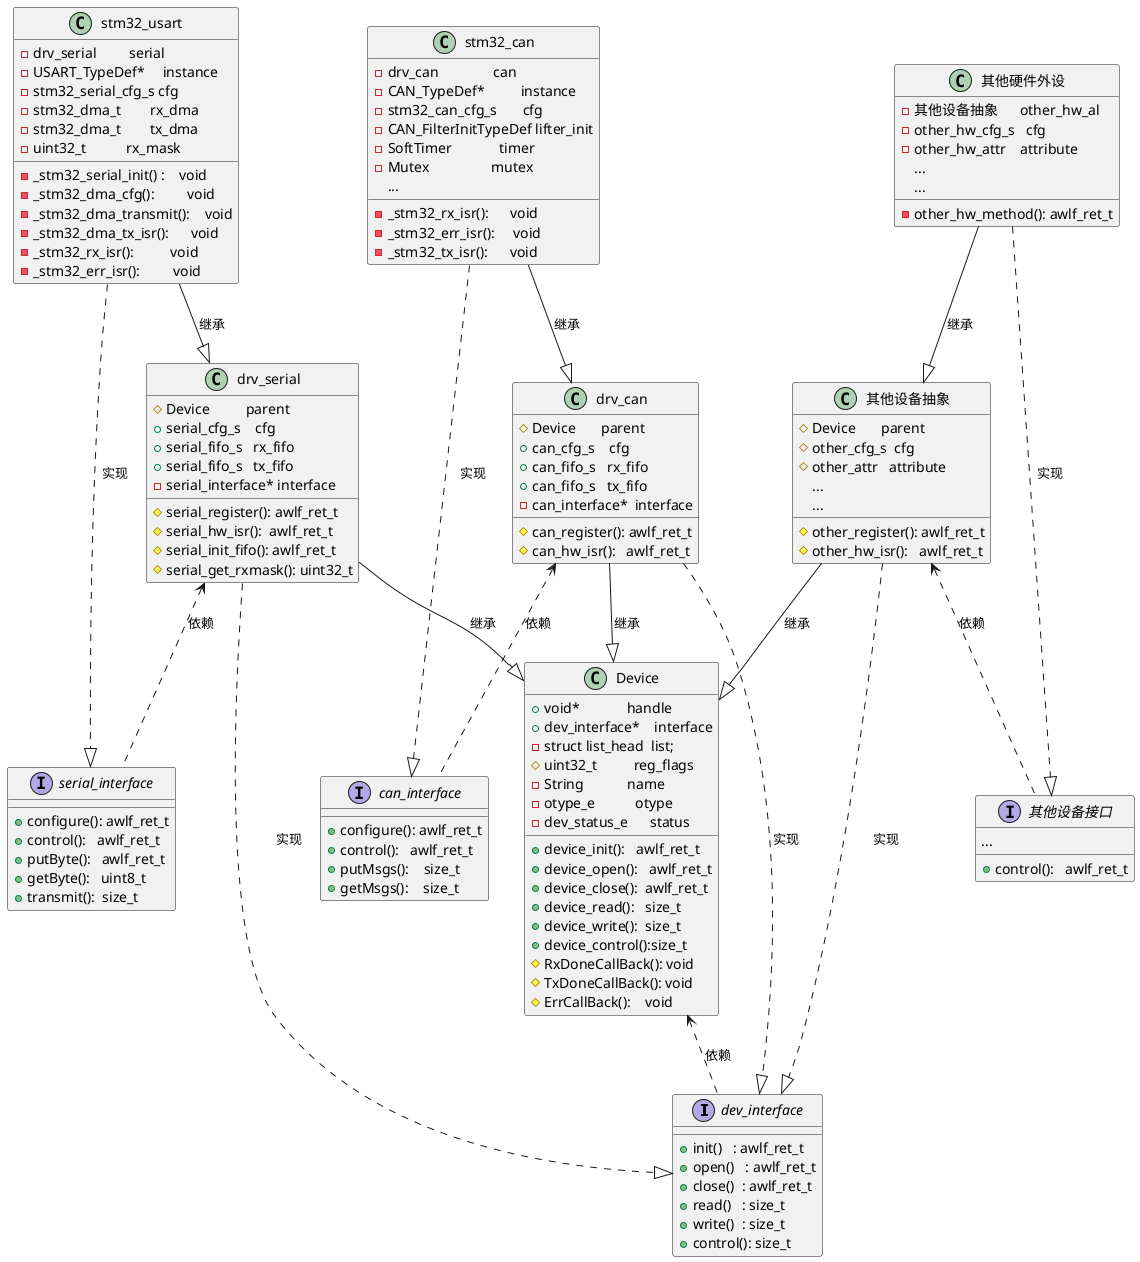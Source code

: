 @startuml newframe
' skinparam classAttributeIconSize 0

interface dev_interface {
    + init()   : awlf_ret_t
    + open()   : awlf_ret_t
    + close()  : awlf_ret_t
    + read()   : size_t
    + write()  : size_t
    + control(): size_t
}

' 设备基类 '
class Device {
    + void*             handle
    + dev_interface*    interface
    - struct list_head  list;
    # uint32_t          reg_flags
    - String            name
    - otype_e           otype
    - dev_status_e      status

    ' Function
    + device_init():   awlf_ret_t
    + device_open():   awlf_ret_t
    + device_close():  awlf_ret_t
    + device_read():   size_t
    + device_write():  size_t
    + device_control():size_t
    ' CallBack
    # RxDoneCallBack(): void
    # TxDoneCallBack(): void
    # ErrCallBack():    void
}
Device <.. dev_interface : 依赖
' Device end '

' 串口类 '
interface serial_interface {
    + configure(): awlf_ret_t
    + control():   awlf_ret_t
    + putByte():   awlf_ret_t
    + getByte():   uint8_t
    + transmit():  size_t
}

class drv_serial {
    # Device          parent
    + serial_cfg_s    cfg
    + serial_fifo_s   rx_fifo
    + serial_fifo_s   tx_fifo
    - serial_interface* interface
    # serial_register(): awlf_ret_t
    # serial_hw_isr():  awlf_ret_t
    # serial_init_fifo(): awlf_ret_t
    # serial_get_rxmask(): uint32_t
}

class stm32_usart {
    - drv_serial         serial
    - USART_TypeDef*     instance
    - stm32_serial_cfg_s cfg
    - stm32_dma_t        rx_dma
    - stm32_dma_t        tx_dma
    - uint32_t           rx_mask
    ' FUNC
    - _stm32_serial_init() :    void
    - _stm32_dma_cfg():         void
    - _stm32_dma_transmit():    void
    - _stm32_dma_tx_isr():      void
    - _stm32_rx_isr():          void
    - _stm32_err_isr():         void
}

stm32_usart --|> drv_serial : 继承
stm32_usart ..|> serial_interface : 实现

drv_serial --|> Device : 继承
drv_serial <.. serial_interface : 依赖
drv_serial ..|> dev_interface : 实现
' Serial end '

' CAN类 '
interface can_interface {
    + configure(): awlf_ret_t 
    + control():   awlf_ret_t
    + putMsgs():    size_t
    + getMsgs():    size_t
}

class drv_can {
    # Device       parent
    + can_cfg_s    cfg
    + can_fifo_s   rx_fifo
    + can_fifo_s   tx_fifo
    - can_interface*  interface
    # can_register(): awlf_ret_t
    # can_hw_isr():   awlf_ret_t
}

class stm32_can {
    - drv_can               can
    - CAN_TypeDef*          instance
    - stm32_can_cfg_s       cfg
    - CAN_FilterInitTypeDef lifter_init
    - SoftTimer             timer
    - Mutex                 mutex
    'FUNC
    - _stm32_rx_isr():      void
    - _stm32_err_isr():     void
    - _stm32_tx_isr():      void
    ...
}

stm32_can  --|> drv_can : 继承
stm32_can  ..|> can_interface : 实现

drv_can    --|> Device : 继承
drv_can    <.. can_interface : 依赖
drv_can    ..|> dev_interface : 实现
' CAN end '

interface 其他设备接口 {
    + control():   awlf_ret_t
    ...
}

class 其他设备抽象 {
    # Device       parent
    # other_cfg_s  cfg
    # other_attr   attribute
    ...
    # other_register(): awlf_ret_t
    # other_hw_isr():   awlf_ret_t
    ...
}

class 其他硬件外设 {
    - 其他设备抽象      other_hw_al
    - other_hw_cfg_s   cfg
    - other_hw_attr    attribute
    ...
    - other_hw_method(): awlf_ret_t
    ...
}
其他硬件外设  --|> 其他设备抽象 : 继承
其他硬件外设  ..|> 其他设备接口 : 实现

其他设备抽象    --|> Device : 继承
其他设备抽象    <.. 其他设备接口 : 依赖
其他设备抽象    ..|> dev_interface : 实现

@enduml
